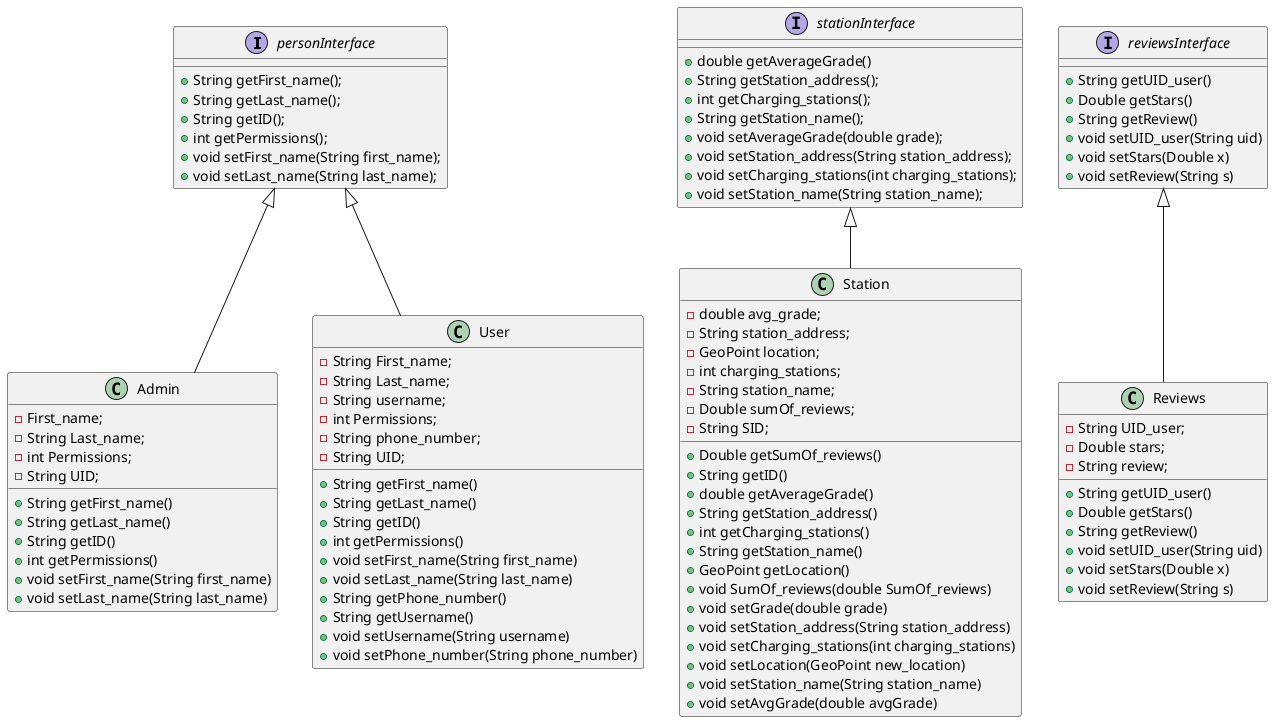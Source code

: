 @startuml
'https://plantuml.com/class-diagram


interface personInterface{
+ String getFirst_name();
+ String getLast_name();
+ String getID();
+ int getPermissions();
+ void setFirst_name(String first_name);
+ void setLast_name(String last_name);

}
interface stationInterface{
+ double getAverageGrade()
+String getStation_address();
+int getCharging_stations();
+String getStation_name();
+void setAverageGrade(double grade);
+void setStation_address(String station_address);
+void setCharging_stations(int charging_stations);
+void setStation_name(String station_name);
}

personInterface <|-- Admin
personInterface <|-- User
stationInterface <|-- Station


class Admin {
-First_name;
-String Last_name;
-int Permissions;
-String UID;
+ String getFirst_name()
+ String getLast_name()
+ String getID()
+ int getPermissions()
+void setFirst_name(String first_name)
+void setLast_name(String last_name)
}


class User {
-String First_name;
-String Last_name;
-String username;
-int Permissions;
-String phone_number;
-String UID;
+ String getFirst_name()
+ String getLast_name()
+ String getID()
+ int getPermissions()
+ void setFirst_name(String first_name)
+ void setLast_name(String last_name)
+ String getPhone_number()
+ String getUsername()
+ void setUsername(String username)
+ void setPhone_number(String phone_number)
}


class Station {
-double avg_grade;
-String station_address;
-GeoPoint location;
-int charging_stations;
-String station_name;
-Double sumOf_reviews;
-String SID;

+ Double getSumOf_reviews()
+ String getID()
+ double getAverageGrade()
+ String getStation_address()
+ int getCharging_stations()
+ String getStation_name()
+ GeoPoint getLocation()
+ void SumOf_reviews(double SumOf_reviews)
+  void setGrade(double grade)
+  void setStation_address(String station_address)
+  void setCharging_stations(int charging_stations)
+  void setLocation(GeoPoint new_location)
+  void setStation_name(String station_name)
+  void setAvgGrade(double avgGrade)

}


interface reviewsInterface{
+String getUID_user()
+ Double getStars()
+ String getReview()
+ void setUID_user(String uid)
+ void setStars(Double x)
+ void setReview(String s)
}

class Reviews {
 - String UID_user;
   - Double stars;
   - String review;

+ String getUID_user()
+ Double getStars()
+ String getReview()
+ void setUID_user(String uid)
+ void setStars(Double x)
+ void setReview(String s)
}

reviewsInterface <|-- Reviews
@enduml